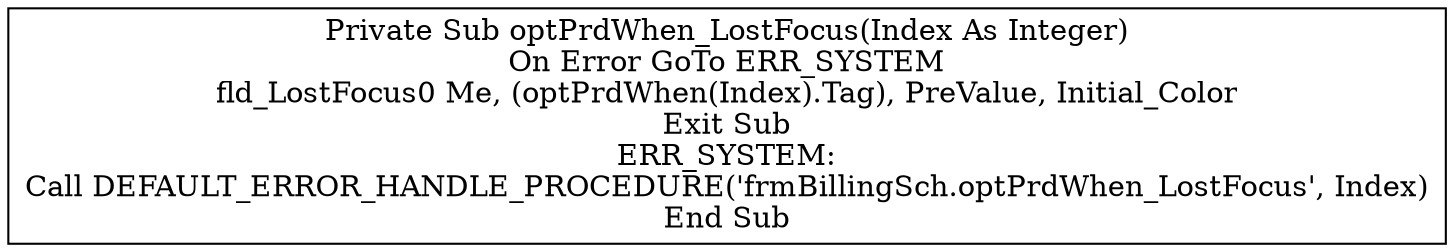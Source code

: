 digraph G{
Node_1 [ label ="Private Sub optPrdWhen_LostFocus(Index As Integer)\nOn Error GoTo ERR_SYSTEM\nfld_LostFocus0 Me, (optPrdWhen(Index).Tag), PreValue, Initial_Color\nExit Sub\nERR_SYSTEM:\nCall DEFAULT_ERROR_HANDLE_PROCEDURE('frmBillingSch.optPrdWhen_LostFocus', Index)\nEnd Sub",shape="box"];
}
